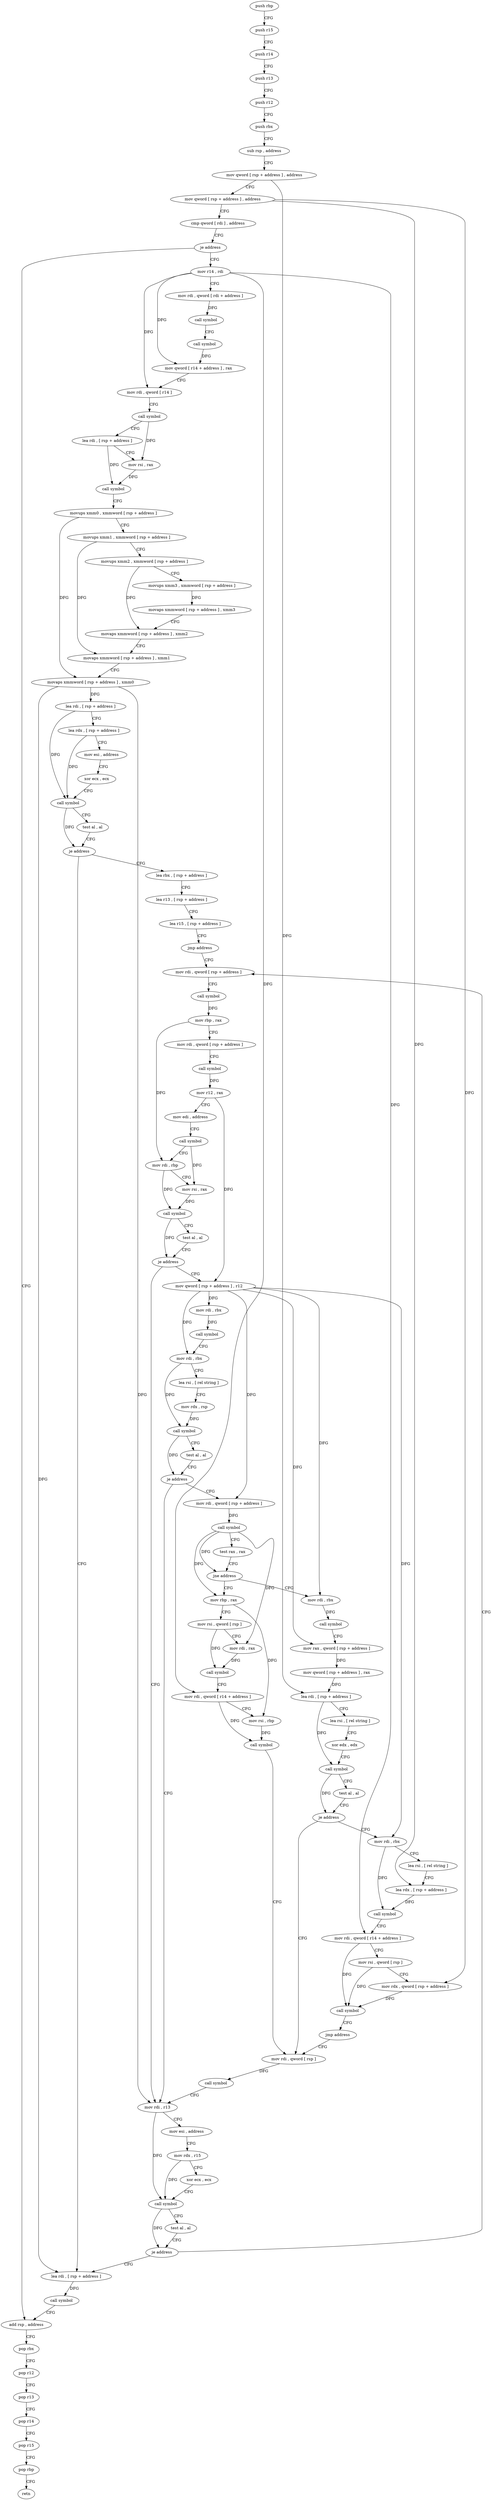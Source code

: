 digraph "func" {
"85776" [label = "push rbp" ]
"85777" [label = "push r15" ]
"85779" [label = "push r14" ]
"85781" [label = "push r13" ]
"85783" [label = "push r12" ]
"85785" [label = "push rbx" ]
"85786" [label = "sub rsp , address" ]
"85793" [label = "mov qword [ rsp + address ] , address" ]
"85802" [label = "mov qword [ rsp + address ] , address" ]
"85811" [label = "cmp qword [ rdi ] , address" ]
"85815" [label = "je address" ]
"86221" [label = "add rsp , address" ]
"85821" [label = "mov r14 , rdi" ]
"86228" [label = "pop rbx" ]
"86229" [label = "pop r12" ]
"86231" [label = "pop r13" ]
"86233" [label = "pop r14" ]
"86235" [label = "pop r15" ]
"86237" [label = "pop rbp" ]
"86238" [label = "retn" ]
"85824" [label = "mov rdi , qword [ rdi + address ]" ]
"85828" [label = "call symbol" ]
"85833" [label = "call symbol" ]
"85838" [label = "mov qword [ r14 + address ] , rax" ]
"85842" [label = "mov rdi , qword [ r14 ]" ]
"85845" [label = "call symbol" ]
"85850" [label = "lea rdi , [ rsp + address ]" ]
"85855" [label = "mov rsi , rax" ]
"85858" [label = "call symbol" ]
"85863" [label = "movups xmm0 , xmmword [ rsp + address ]" ]
"85868" [label = "movups xmm1 , xmmword [ rsp + address ]" ]
"85873" [label = "movups xmm2 , xmmword [ rsp + address ]" ]
"85878" [label = "movups xmm3 , xmmword [ rsp + address ]" ]
"85883" [label = "movaps xmmword [ rsp + address ] , xmm3" ]
"85891" [label = "movaps xmmword [ rsp + address ] , xmm2" ]
"85899" [label = "movaps xmmword [ rsp + address ] , xmm1" ]
"85904" [label = "movaps xmmword [ rsp + address ] , xmm0" ]
"85909" [label = "lea rdi , [ rsp + address ]" ]
"85914" [label = "lea rdx , [ rsp + address ]" ]
"85919" [label = "mov esi , address" ]
"85924" [label = "xor ecx , ecx" ]
"85926" [label = "call symbol" ]
"85931" [label = "test al , al" ]
"85933" [label = "je address" ]
"86211" [label = "lea rdi , [ rsp + address ]" ]
"85939" [label = "lea rbx , [ rsp + address ]" ]
"86216" [label = "call symbol" ]
"85944" [label = "lea r13 , [ rsp + address ]" ]
"85949" [label = "lea r15 , [ rsp + address ]" ]
"85954" [label = "jmp address" ]
"86018" [label = "mov rdi , qword [ rsp + address ]" ]
"86023" [label = "call symbol" ]
"86028" [label = "mov rbp , rax" ]
"86031" [label = "mov rdi , qword [ rsp + address ]" ]
"86036" [label = "call symbol" ]
"86041" [label = "mov r12 , rax" ]
"86044" [label = "mov edi , address" ]
"86049" [label = "call symbol" ]
"86054" [label = "mov rdi , rbp" ]
"86057" [label = "mov rsi , rax" ]
"86060" [label = "call symbol" ]
"86065" [label = "test al , al" ]
"86067" [label = "je address" ]
"85992" [label = "mov rdi , r13" ]
"86069" [label = "mov qword [ rsp + address ] , r12" ]
"85995" [label = "mov esi , address" ]
"86000" [label = "mov rdx , r15" ]
"86003" [label = "xor ecx , ecx" ]
"86005" [label = "call symbol" ]
"86010" [label = "test al , al" ]
"86012" [label = "je address" ]
"86074" [label = "mov rdi , rbx" ]
"86077" [label = "call symbol" ]
"86082" [label = "mov rdi , rbx" ]
"86085" [label = "lea rsi , [ rel string ]" ]
"86092" [label = "mov rdx , rsp" ]
"86095" [label = "call symbol" ]
"86100" [label = "test al , al" ]
"86102" [label = "je address" ]
"86104" [label = "mov rdi , qword [ rsp + address ]" ]
"86109" [label = "call symbol" ]
"86114" [label = "test rax , rax" ]
"86117" [label = "jne address" ]
"85956" [label = "mov rbp , rax" ]
"86123" [label = "mov rdi , rbx" ]
"85959" [label = "mov rsi , qword [ rsp ]" ]
"85963" [label = "mov rdi , rax" ]
"85966" [label = "call symbol" ]
"85971" [label = "mov rdi , qword [ r14 + address ]" ]
"85975" [label = "mov rsi , rbp" ]
"85978" [label = "call symbol" ]
"85983" [label = "mov rdi , qword [ rsp ]" ]
"86126" [label = "call symbol" ]
"86131" [label = "mov rax , qword [ rsp + address ]" ]
"86136" [label = "mov qword [ rsp + address ] , rax" ]
"86141" [label = "lea rdi , [ rsp + address ]" ]
"86146" [label = "lea rsi , [ rel string ]" ]
"86153" [label = "xor edx , edx" ]
"86155" [label = "call symbol" ]
"86160" [label = "test al , al" ]
"86162" [label = "je address" ]
"86168" [label = "mov rdi , rbx" ]
"85987" [label = "call symbol" ]
"86171" [label = "lea rsi , [ rel string ]" ]
"86178" [label = "lea rdx , [ rsp + address ]" ]
"86183" [label = "call symbol" ]
"86188" [label = "mov rdi , qword [ r14 + address ]" ]
"86192" [label = "mov rsi , qword [ rsp ]" ]
"86196" [label = "mov rdx , qword [ rsp + address ]" ]
"86201" [label = "call symbol" ]
"86206" [label = "jmp address" ]
"85776" -> "85777" [ label = "CFG" ]
"85777" -> "85779" [ label = "CFG" ]
"85779" -> "85781" [ label = "CFG" ]
"85781" -> "85783" [ label = "CFG" ]
"85783" -> "85785" [ label = "CFG" ]
"85785" -> "85786" [ label = "CFG" ]
"85786" -> "85793" [ label = "CFG" ]
"85793" -> "85802" [ label = "CFG" ]
"85793" -> "86141" [ label = "DFG" ]
"85802" -> "85811" [ label = "CFG" ]
"85802" -> "86196" [ label = "DFG" ]
"85802" -> "86178" [ label = "DFG" ]
"85811" -> "85815" [ label = "CFG" ]
"85815" -> "86221" [ label = "CFG" ]
"85815" -> "85821" [ label = "CFG" ]
"86221" -> "86228" [ label = "CFG" ]
"85821" -> "85824" [ label = "CFG" ]
"85821" -> "85838" [ label = "DFG" ]
"85821" -> "85842" [ label = "DFG" ]
"85821" -> "85971" [ label = "DFG" ]
"85821" -> "86188" [ label = "DFG" ]
"86228" -> "86229" [ label = "CFG" ]
"86229" -> "86231" [ label = "CFG" ]
"86231" -> "86233" [ label = "CFG" ]
"86233" -> "86235" [ label = "CFG" ]
"86235" -> "86237" [ label = "CFG" ]
"86237" -> "86238" [ label = "CFG" ]
"85824" -> "85828" [ label = "DFG" ]
"85828" -> "85833" [ label = "CFG" ]
"85833" -> "85838" [ label = "DFG" ]
"85838" -> "85842" [ label = "CFG" ]
"85842" -> "85845" [ label = "CFG" ]
"85845" -> "85850" [ label = "CFG" ]
"85845" -> "85855" [ label = "DFG" ]
"85850" -> "85855" [ label = "CFG" ]
"85850" -> "85858" [ label = "DFG" ]
"85855" -> "85858" [ label = "DFG" ]
"85858" -> "85863" [ label = "CFG" ]
"85863" -> "85868" [ label = "CFG" ]
"85863" -> "85904" [ label = "DFG" ]
"85868" -> "85873" [ label = "CFG" ]
"85868" -> "85899" [ label = "DFG" ]
"85873" -> "85878" [ label = "CFG" ]
"85873" -> "85891" [ label = "DFG" ]
"85878" -> "85883" [ label = "DFG" ]
"85883" -> "85891" [ label = "CFG" ]
"85891" -> "85899" [ label = "CFG" ]
"85899" -> "85904" [ label = "CFG" ]
"85904" -> "85909" [ label = "DFG" ]
"85904" -> "86211" [ label = "DFG" ]
"85904" -> "85992" [ label = "DFG" ]
"85909" -> "85914" [ label = "CFG" ]
"85909" -> "85926" [ label = "DFG" ]
"85914" -> "85919" [ label = "CFG" ]
"85914" -> "85926" [ label = "DFG" ]
"85919" -> "85924" [ label = "CFG" ]
"85924" -> "85926" [ label = "CFG" ]
"85926" -> "85931" [ label = "CFG" ]
"85926" -> "85933" [ label = "DFG" ]
"85931" -> "85933" [ label = "CFG" ]
"85933" -> "86211" [ label = "CFG" ]
"85933" -> "85939" [ label = "CFG" ]
"86211" -> "86216" [ label = "DFG" ]
"85939" -> "85944" [ label = "CFG" ]
"86216" -> "86221" [ label = "CFG" ]
"85944" -> "85949" [ label = "CFG" ]
"85949" -> "85954" [ label = "CFG" ]
"85954" -> "86018" [ label = "CFG" ]
"86018" -> "86023" [ label = "CFG" ]
"86023" -> "86028" [ label = "DFG" ]
"86028" -> "86031" [ label = "CFG" ]
"86028" -> "86054" [ label = "DFG" ]
"86031" -> "86036" [ label = "CFG" ]
"86036" -> "86041" [ label = "DFG" ]
"86041" -> "86044" [ label = "CFG" ]
"86041" -> "86069" [ label = "DFG" ]
"86044" -> "86049" [ label = "CFG" ]
"86049" -> "86054" [ label = "CFG" ]
"86049" -> "86057" [ label = "DFG" ]
"86054" -> "86057" [ label = "CFG" ]
"86054" -> "86060" [ label = "DFG" ]
"86057" -> "86060" [ label = "DFG" ]
"86060" -> "86065" [ label = "CFG" ]
"86060" -> "86067" [ label = "DFG" ]
"86065" -> "86067" [ label = "CFG" ]
"86067" -> "85992" [ label = "CFG" ]
"86067" -> "86069" [ label = "CFG" ]
"85992" -> "85995" [ label = "CFG" ]
"85992" -> "86005" [ label = "DFG" ]
"86069" -> "86074" [ label = "DFG" ]
"86069" -> "86104" [ label = "DFG" ]
"86069" -> "86131" [ label = "DFG" ]
"86069" -> "86082" [ label = "DFG" ]
"86069" -> "86123" [ label = "DFG" ]
"86069" -> "86168" [ label = "DFG" ]
"85995" -> "86000" [ label = "CFG" ]
"86000" -> "86003" [ label = "CFG" ]
"86000" -> "86005" [ label = "DFG" ]
"86003" -> "86005" [ label = "CFG" ]
"86005" -> "86010" [ label = "CFG" ]
"86005" -> "86012" [ label = "DFG" ]
"86010" -> "86012" [ label = "CFG" ]
"86012" -> "86211" [ label = "CFG" ]
"86012" -> "86018" [ label = "CFG" ]
"86074" -> "86077" [ label = "DFG" ]
"86077" -> "86082" [ label = "CFG" ]
"86082" -> "86085" [ label = "CFG" ]
"86082" -> "86095" [ label = "DFG" ]
"86085" -> "86092" [ label = "CFG" ]
"86092" -> "86095" [ label = "DFG" ]
"86095" -> "86100" [ label = "CFG" ]
"86095" -> "86102" [ label = "DFG" ]
"86100" -> "86102" [ label = "CFG" ]
"86102" -> "85992" [ label = "CFG" ]
"86102" -> "86104" [ label = "CFG" ]
"86104" -> "86109" [ label = "DFG" ]
"86109" -> "86114" [ label = "CFG" ]
"86109" -> "86117" [ label = "DFG" ]
"86109" -> "85956" [ label = "DFG" ]
"86109" -> "85963" [ label = "DFG" ]
"86114" -> "86117" [ label = "CFG" ]
"86117" -> "85956" [ label = "CFG" ]
"86117" -> "86123" [ label = "CFG" ]
"85956" -> "85959" [ label = "CFG" ]
"85956" -> "85975" [ label = "DFG" ]
"86123" -> "86126" [ label = "DFG" ]
"85959" -> "85963" [ label = "CFG" ]
"85959" -> "85966" [ label = "DFG" ]
"85963" -> "85966" [ label = "DFG" ]
"85966" -> "85971" [ label = "CFG" ]
"85971" -> "85975" [ label = "CFG" ]
"85971" -> "85978" [ label = "DFG" ]
"85975" -> "85978" [ label = "DFG" ]
"85978" -> "85983" [ label = "CFG" ]
"85983" -> "85987" [ label = "DFG" ]
"86126" -> "86131" [ label = "CFG" ]
"86131" -> "86136" [ label = "DFG" ]
"86136" -> "86141" [ label = "DFG" ]
"86141" -> "86146" [ label = "CFG" ]
"86141" -> "86155" [ label = "DFG" ]
"86146" -> "86153" [ label = "CFG" ]
"86153" -> "86155" [ label = "CFG" ]
"86155" -> "86160" [ label = "CFG" ]
"86155" -> "86162" [ label = "DFG" ]
"86160" -> "86162" [ label = "CFG" ]
"86162" -> "85983" [ label = "CFG" ]
"86162" -> "86168" [ label = "CFG" ]
"86168" -> "86171" [ label = "CFG" ]
"86168" -> "86183" [ label = "DFG" ]
"85987" -> "85992" [ label = "CFG" ]
"86171" -> "86178" [ label = "CFG" ]
"86178" -> "86183" [ label = "DFG" ]
"86183" -> "86188" [ label = "CFG" ]
"86188" -> "86192" [ label = "CFG" ]
"86188" -> "86201" [ label = "DFG" ]
"86192" -> "86196" [ label = "CFG" ]
"86192" -> "86201" [ label = "DFG" ]
"86196" -> "86201" [ label = "DFG" ]
"86201" -> "86206" [ label = "CFG" ]
"86206" -> "85983" [ label = "CFG" ]
}
